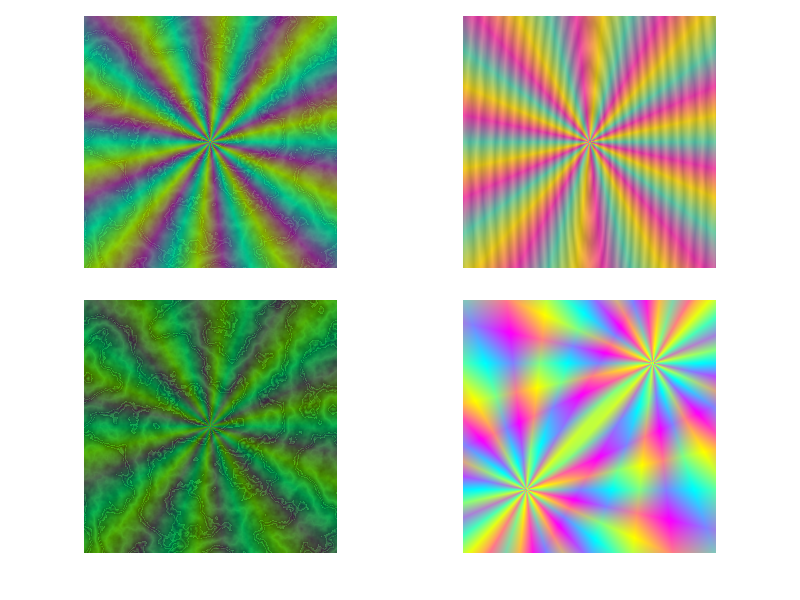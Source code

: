 // This work is licensed under the Creative Commons Attribution 3.0 Unported License.
// To view a copy of this license, visit http://creativecommons.org/licenses/by/3.0/
// or send a letter to Creative Commons, 444 Castro Street, Suite 900, Mountain View,
// California, 94041, USA.

// Persistence Of Vision raytracer sample file.
// Weighted averaged textures example
//
// -w320 -h240
// -w800 -h600 +a0.3

#version 3.7;
global_settings {assumed_gamma 2.2}

#include "colors.inc"
#include "textures.inc"

camera {
  location <0,3,-31>
  right   x*image_width/image_height
  angle 23 
  look_at  <0,3,0>
}


plane {  z, 4.01  hollow on pigment  { color rgb<1,1,1>}}

light_source { <300, 500, -500> color Gray65}
light_source { <-50,  10, -500> color Gray65}

#declare Thing = plane{z,0.1 hollow on clipped_by{box{-2,2}}}


object{Thing
  texture {
    average
    texture_map {
      [pigment{Jade} finish{ambient .2}]
      [pigment{radial frequency 10} finish{phong 1} rotate x*90]
    }
  }
  translate <-3,5.5,0>
}

object{Thing
  texture {
    average
    texture_map {
      [pigment{DMFWood4} scale 3 rotate x*80]
      [pigment{radial frequency 10} finish{phong 1} rotate x*90]
    }
  }
  translate <3,5.5,0>
}

object{Thing
  texture {
    average
    texture_map {
      [3.0 pigment{Jade} finish{ambient .2}]
      [1.0 pigment{radial frequency 10} finish{phong 1} rotate x*90]
    }
  }
  translate <-3,1,0>
}

object{Thing
  texture {
    average
    texture_map {
      [pigment{radial frequency 10} finish{phong 1} rotate x*90 translate < 1, 1,0>]
      [pigment{radial frequency 10} finish{phong 1} rotate x*90 translate <-1,-1,0>]
    }
  }
  translate <3,1,0>
}

